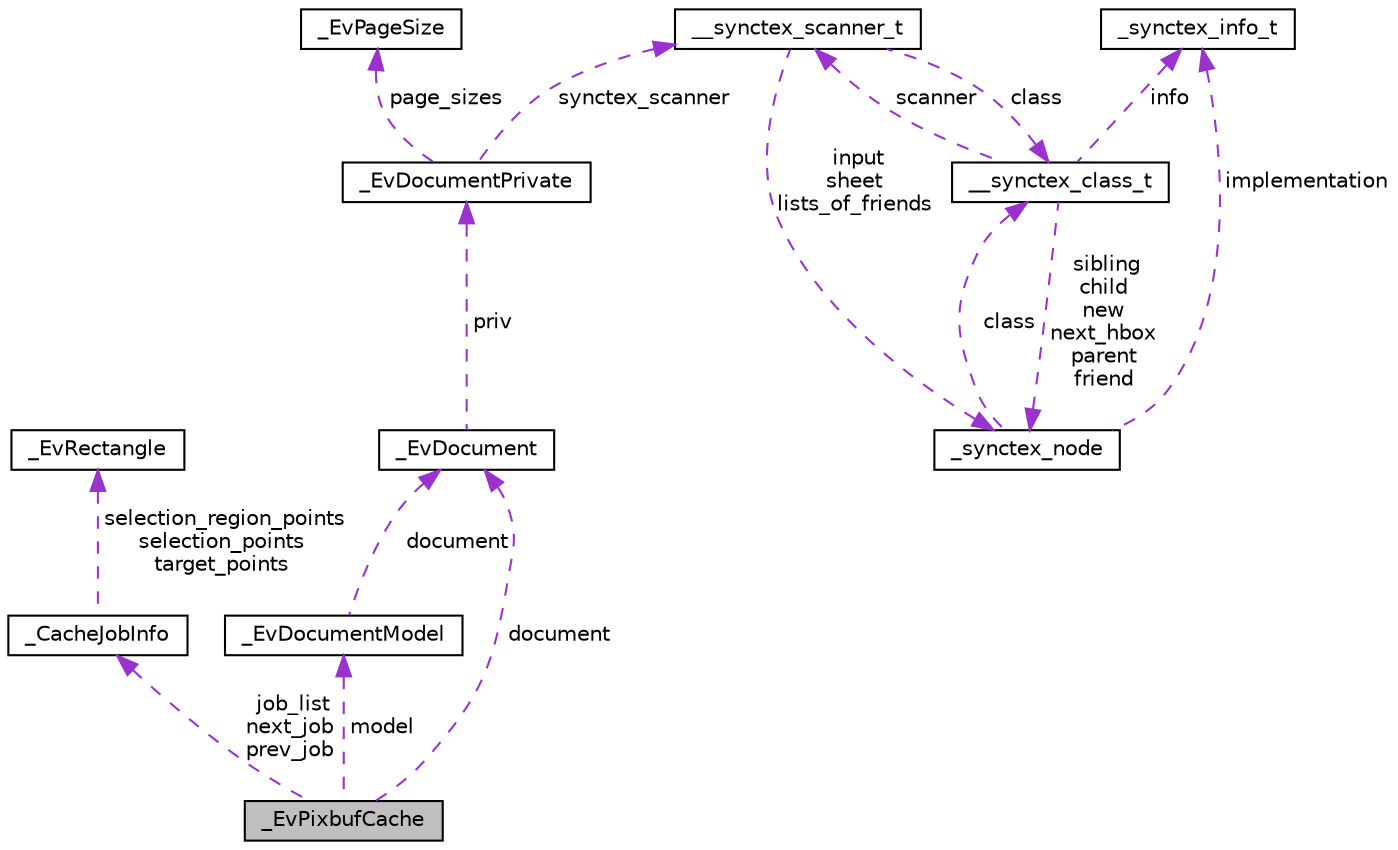 digraph "_EvPixbufCache"
{
  edge [fontname="Helvetica",fontsize="10",labelfontname="Helvetica",labelfontsize="10"];
  node [fontname="Helvetica",fontsize="10",shape=record];
  Node1 [label="_EvPixbufCache",height=0.2,width=0.4,color="black", fillcolor="grey75", style="filled" fontcolor="black"];
  Node2 -> Node1 [dir="back",color="darkorchid3",fontsize="10",style="dashed",label=" job_list\nnext_job\nprev_job" ,fontname="Helvetica"];
  Node2 [label="_CacheJobInfo",height=0.2,width=0.4,color="black", fillcolor="white", style="filled",URL="$d3/d15/struct__CacheJobInfo.html"];
  Node3 -> Node2 [dir="back",color="darkorchid3",fontsize="10",style="dashed",label=" selection_region_points\nselection_points\ntarget_points" ,fontname="Helvetica"];
  Node3 [label="_EvRectangle",height=0.2,width=0.4,color="black", fillcolor="white", style="filled",URL="$d5/da6/struct__EvRectangle.html"];
  Node4 -> Node1 [dir="back",color="darkorchid3",fontsize="10",style="dashed",label=" model" ,fontname="Helvetica"];
  Node4 [label="_EvDocumentModel",height=0.2,width=0.4,color="black", fillcolor="white", style="filled",URL="$dc/d24/struct__EvDocumentModel.html"];
  Node5 -> Node4 [dir="back",color="darkorchid3",fontsize="10",style="dashed",label=" document" ,fontname="Helvetica"];
  Node5 [label="_EvDocument",height=0.2,width=0.4,color="black", fillcolor="white", style="filled",URL="$db/d02/struct__EvDocument.html"];
  Node6 -> Node5 [dir="back",color="darkorchid3",fontsize="10",style="dashed",label=" priv" ,fontname="Helvetica"];
  Node6 [label="_EvDocumentPrivate",height=0.2,width=0.4,color="black", fillcolor="white", style="filled",URL="$d6/da7/struct__EvDocumentPrivate.html"];
  Node7 -> Node6 [dir="back",color="darkorchid3",fontsize="10",style="dashed",label=" page_sizes" ,fontname="Helvetica"];
  Node7 [label="_EvPageSize",height=0.2,width=0.4,color="black", fillcolor="white", style="filled",URL="$d8/dec/struct__EvPageSize.html"];
  Node8 -> Node6 [dir="back",color="darkorchid3",fontsize="10",style="dashed",label=" synctex_scanner" ,fontname="Helvetica"];
  Node8 [label="__synctex_scanner_t",height=0.2,width=0.4,color="black", fillcolor="white", style="filled",URL="$d6/ddd/struct____synctex__scanner__t.html"];
  Node9 -> Node8 [dir="back",color="darkorchid3",fontsize="10",style="dashed",label=" input\nsheet\nlists_of_friends" ,fontname="Helvetica"];
  Node9 [label="_synctex_node",height=0.2,width=0.4,color="black", fillcolor="white", style="filled",URL="$dd/d4f/struct__synctex__node.html"];
  Node10 -> Node9 [dir="back",color="darkorchid3",fontsize="10",style="dashed",label=" implementation" ,fontname="Helvetica"];
  Node10 [label="_synctex_info_t",height=0.2,width=0.4,color="black", fillcolor="white", style="filled",URL="$d2/da8/union__synctex__info__t.html"];
  Node11 -> Node9 [dir="back",color="darkorchid3",fontsize="10",style="dashed",label=" class" ,fontname="Helvetica"];
  Node11 [label="__synctex_class_t",height=0.2,width=0.4,color="black", fillcolor="white", style="filled",URL="$d2/dd6/struct____synctex__class__t.html"];
  Node9 -> Node11 [dir="back",color="darkorchid3",fontsize="10",style="dashed",label=" sibling\nchild\nnew\nnext_hbox\nparent\nfriend" ,fontname="Helvetica"];
  Node10 -> Node11 [dir="back",color="darkorchid3",fontsize="10",style="dashed",label=" info" ,fontname="Helvetica"];
  Node8 -> Node11 [dir="back",color="darkorchid3",fontsize="10",style="dashed",label=" scanner" ,fontname="Helvetica"];
  Node11 -> Node8 [dir="back",color="darkorchid3",fontsize="10",style="dashed",label=" class" ,fontname="Helvetica"];
  Node5 -> Node1 [dir="back",color="darkorchid3",fontsize="10",style="dashed",label=" document" ,fontname="Helvetica"];
}
